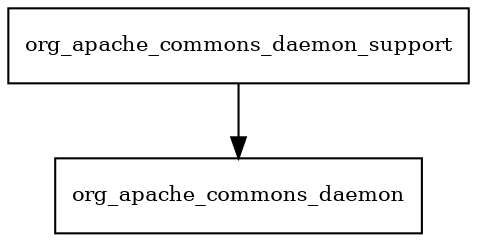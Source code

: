 digraph commons_daemon_1_0_15_redhat_1_package_dependencies {
  node [shape = box, fontsize=10.0];
  org_apache_commons_daemon_support -> org_apache_commons_daemon;
}
